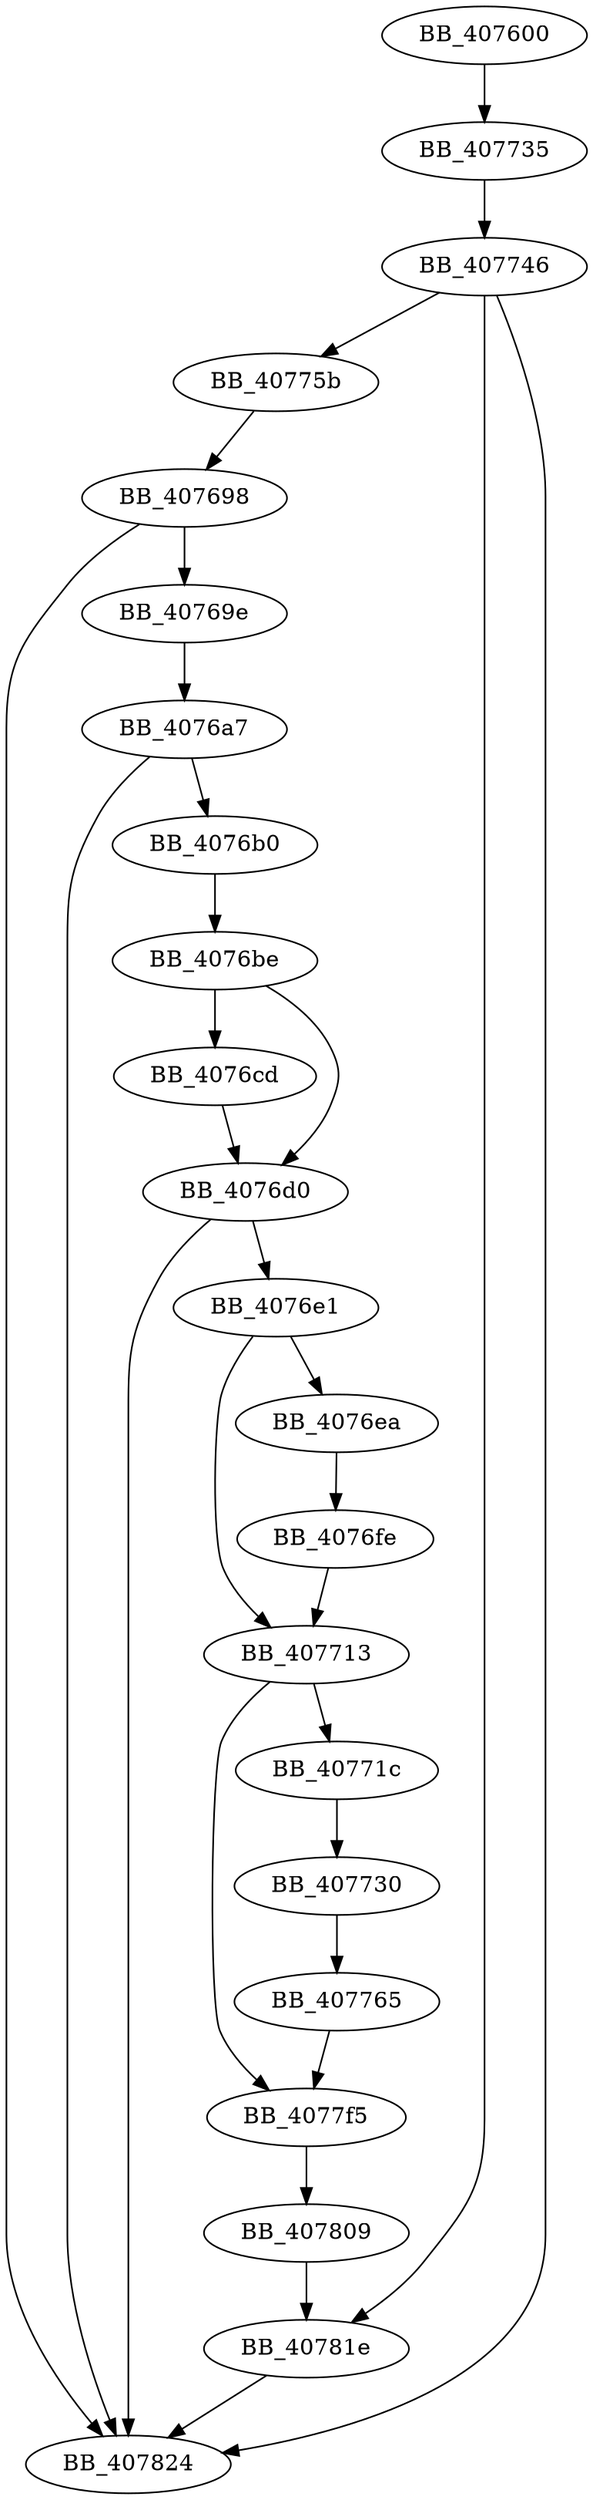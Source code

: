 DiGraph sub_407600{
BB_407600->BB_407735
BB_407698->BB_40769e
BB_407698->BB_407824
BB_40769e->BB_4076a7
BB_4076a7->BB_4076b0
BB_4076a7->BB_407824
BB_4076b0->BB_4076be
BB_4076be->BB_4076cd
BB_4076be->BB_4076d0
BB_4076cd->BB_4076d0
BB_4076d0->BB_4076e1
BB_4076d0->BB_407824
BB_4076e1->BB_4076ea
BB_4076e1->BB_407713
BB_4076ea->BB_4076fe
BB_4076fe->BB_407713
BB_407713->BB_40771c
BB_407713->BB_4077f5
BB_40771c->BB_407730
BB_407730->BB_407765
BB_407735->BB_407746
BB_407746->BB_40775b
BB_407746->BB_40781e
BB_407746->BB_407824
BB_40775b->BB_407698
BB_407765->BB_4077f5
BB_4077f5->BB_407809
BB_407809->BB_40781e
BB_40781e->BB_407824
}

